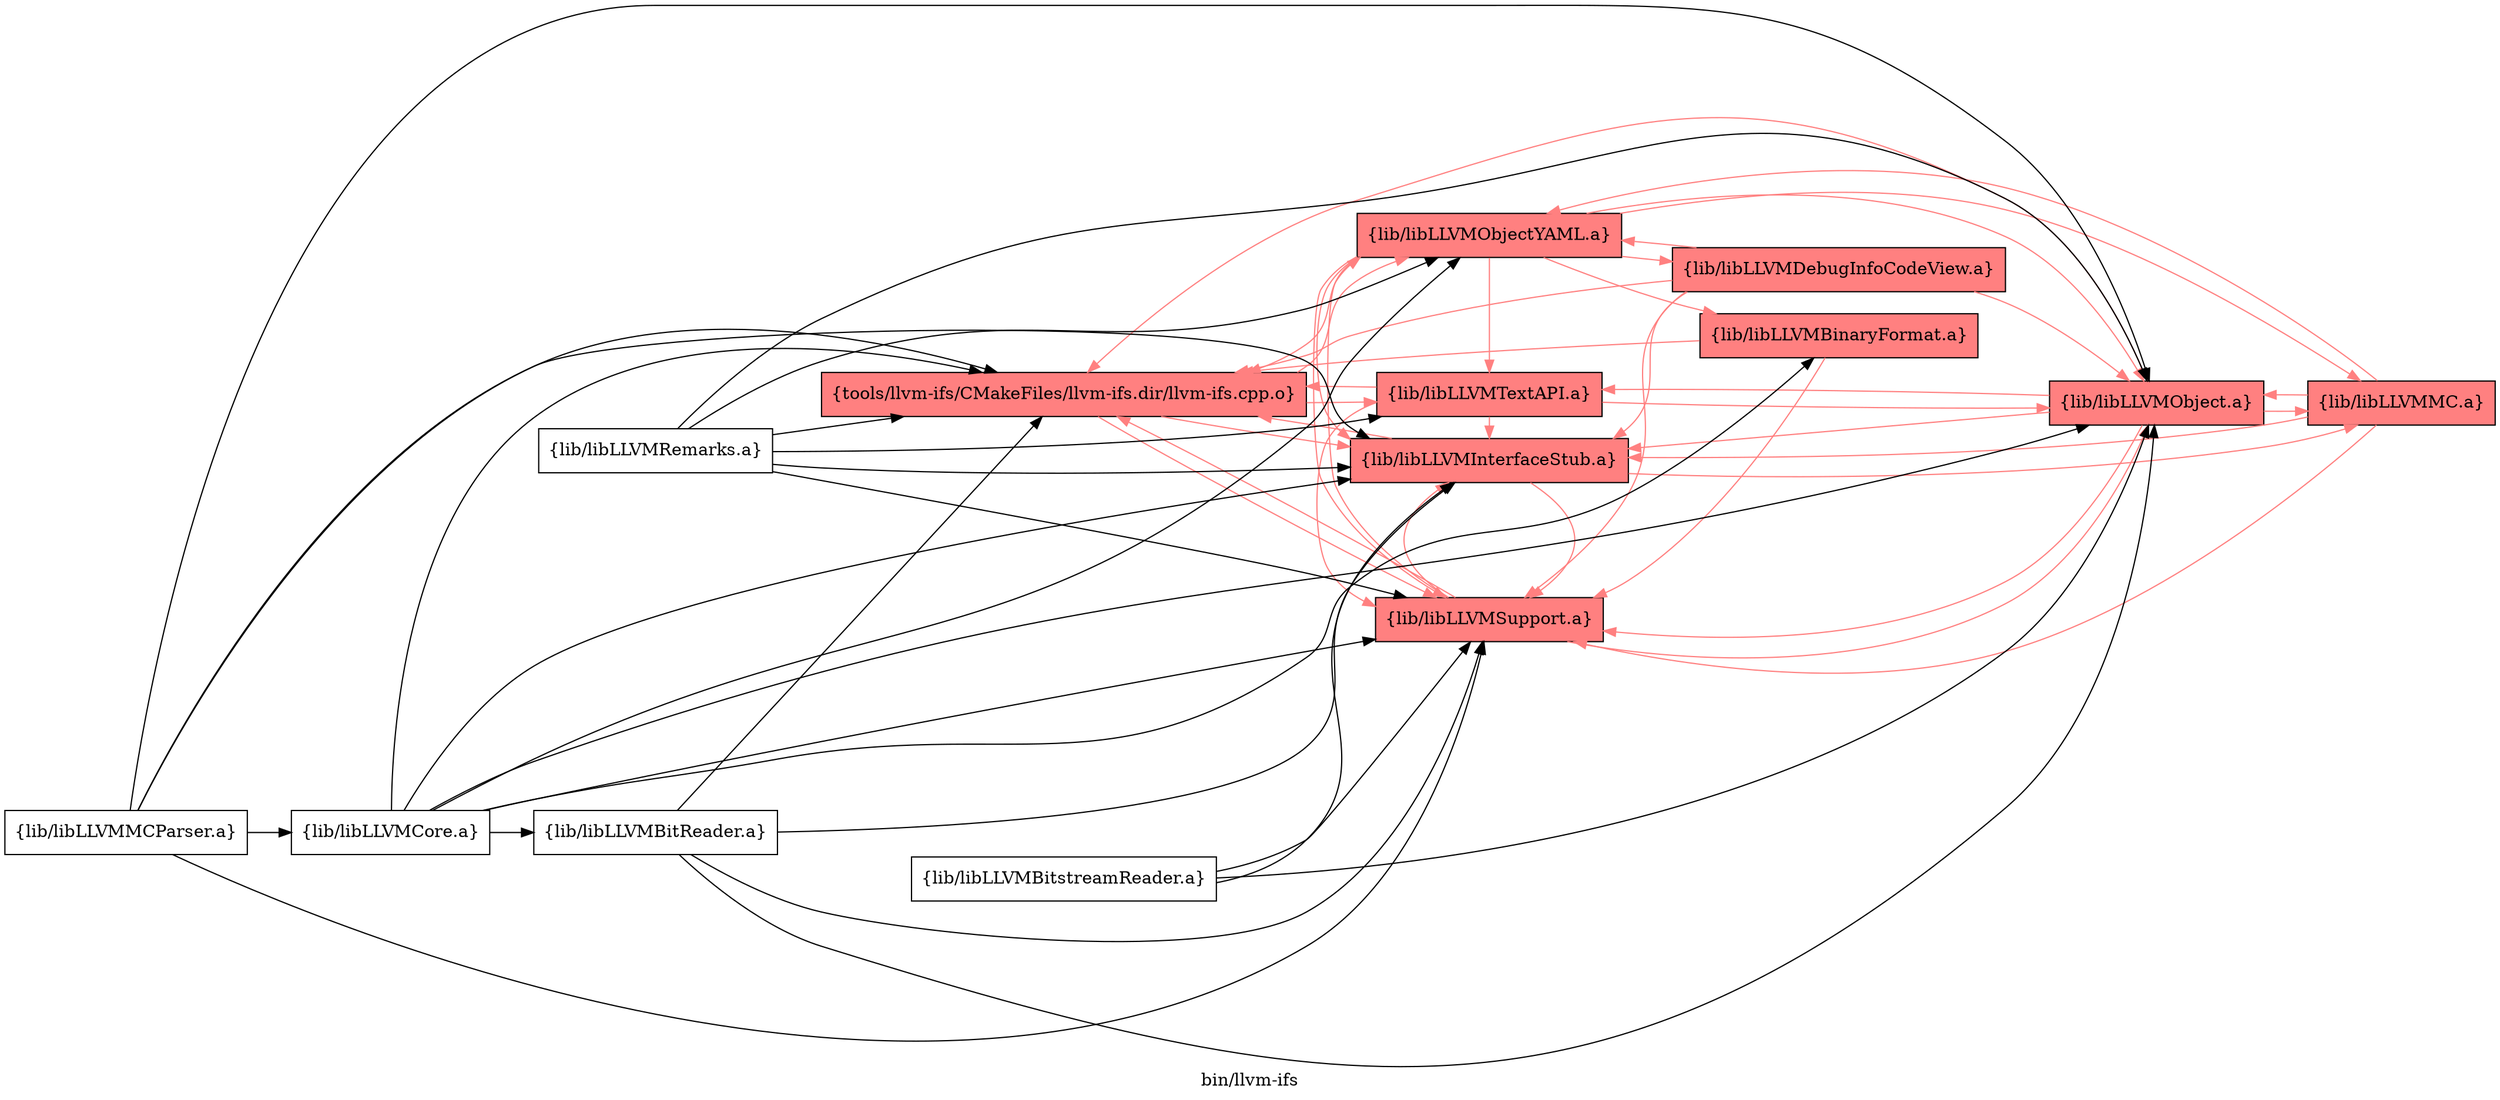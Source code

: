 digraph "bin/llvm-ifs" {
	label="bin/llvm-ifs";
	rankdir="LR"
	{ rank=same; Node0x55b6d818d9e8;  }
	{ rank=same; Node0x55b6d818d538; Node0x55b6d818df38; Node0x55b6d818da38; Node0x55b6d8189a78;  }

	Node0x55b6d818d9e8 [shape=record,shape=box,style=filled,fillcolor="1.000000 0.5 1",group=1,label="{tools/llvm-ifs/CMakeFiles/llvm-ifs.dir/llvm-ifs.cpp.o}"];
	Node0x55b6d818d9e8 -> Node0x55b6d818d538[color="1.000000 0.5 1"];
	Node0x55b6d818d9e8 -> Node0x55b6d818df38[color="1.000000 0.5 1"];
	Node0x55b6d818d9e8 -> Node0x55b6d818da38[color="1.000000 0.5 1"];
	Node0x55b6d818d9e8 -> Node0x55b6d8189a78[color="1.000000 0.5 1"];
	Node0x55b6d818d538 [shape=record,shape=box,style=filled,fillcolor="1.000000 0.5 1",group=1,label="{lib/libLLVMInterfaceStub.a}"];
	Node0x55b6d818d538 -> Node0x55b6d818d9e8[color="1.000000 0.5 1"];
	Node0x55b6d818d538 -> Node0x55b6d818df38[color="1.000000 0.5 1"];
	Node0x55b6d818d538 -> Node0x55b6d81874f8[color="1.000000 0.5 1"];
	Node0x55b6d818df38 [shape=record,shape=box,style=filled,fillcolor="1.000000 0.5 1",group=1,label="{lib/libLLVMSupport.a}"];
	Node0x55b6d818df38 -> Node0x55b6d818d538[color="1.000000 0.5 1"];
	Node0x55b6d818df38 -> Node0x55b6d818d038[color="1.000000 0.5 1"];
	Node0x55b6d818df38 -> Node0x55b6d818d9e8[color="1.000000 0.5 1"];
	Node0x55b6d818df38 -> Node0x55b6d8189a78[color="1.000000 0.5 1"];
	Node0x55b6d818da38 [shape=record,shape=box,style=filled,fillcolor="1.000000 0.5 1",group=1,label="{lib/libLLVMTextAPI.a}"];
	Node0x55b6d818da38 -> Node0x55b6d818df38[color="1.000000 0.5 1"];
	Node0x55b6d818da38 -> Node0x55b6d818d038[color="1.000000 0.5 1"];
	Node0x55b6d818da38 -> Node0x55b6d818d9e8[color="1.000000 0.5 1"];
	Node0x55b6d818da38 -> Node0x55b6d818d538[color="1.000000 0.5 1"];
	Node0x55b6d8189a78 [shape=record,shape=box,style=filled,fillcolor="1.000000 0.5 1",group=1,label="{lib/libLLVMObjectYAML.a}"];
	Node0x55b6d8189a78 -> Node0x55b6d818d538[color="1.000000 0.5 1"];
	Node0x55b6d8189a78 -> Node0x55b6d818d038[color="1.000000 0.5 1"];
	Node0x55b6d8189a78 -> Node0x55b6d818df38[color="1.000000 0.5 1"];
	Node0x55b6d8189a78 -> Node0x55b6d818d9e8[color="1.000000 0.5 1"];
	Node0x55b6d8189a78 -> Node0x55b6d818da38[color="1.000000 0.5 1"];
	Node0x55b6d8189a78 -> Node0x55b6d81874f8[color="1.000000 0.5 1"];
	Node0x55b6d8189a78 -> Node0x55b6d8186ff8[color="1.000000 0.5 1"];
	Node0x55b6d8189a78 -> Node0x55b6d8187ef8[color="1.000000 0.5 1"];
	Node0x55b6d81874f8 [shape=record,shape=box,style=filled,fillcolor="1.000000 0.5 1",group=1,label="{lib/libLLVMMC.a}"];
	Node0x55b6d81874f8 -> Node0x55b6d818df38[color="1.000000 0.5 1"];
	Node0x55b6d81874f8 -> Node0x55b6d8189a78[color="1.000000 0.5 1"];
	Node0x55b6d81874f8 -> Node0x55b6d818d538[color="1.000000 0.5 1"];
	Node0x55b6d81874f8 -> Node0x55b6d818d038[color="1.000000 0.5 1"];
	Node0x55b6d818d038 [shape=record,shape=box,style=filled,fillcolor="1.000000 0.5 1",group=1,label="{lib/libLLVMObject.a}"];
	Node0x55b6d818d038 -> Node0x55b6d818d9e8[color="1.000000 0.5 1"];
	Node0x55b6d818d038 -> Node0x55b6d818df38[color="1.000000 0.5 1"];
	Node0x55b6d818d038 -> Node0x55b6d818d538[color="1.000000 0.5 1"];
	Node0x55b6d818d038 -> Node0x55b6d81874f8[color="1.000000 0.5 1"];
	Node0x55b6d818d038 -> Node0x55b6d818da38[color="1.000000 0.5 1"];
	Node0x55b6d8186ff8 [shape=record,shape=box,style=filled,fillcolor="1.000000 0.5 1",group=1,label="{lib/libLLVMBinaryFormat.a}"];
	Node0x55b6d8186ff8 -> Node0x55b6d818d9e8[color="1.000000 0.5 1"];
	Node0x55b6d8186ff8 -> Node0x55b6d818df38[color="1.000000 0.5 1"];
	Node0x55b6d8187ef8 [shape=record,shape=box,style=filled,fillcolor="1.000000 0.5 1",group=1,label="{lib/libLLVMDebugInfoCodeView.a}"];
	Node0x55b6d8187ef8 -> Node0x55b6d818df38[color="1.000000 0.5 1"];
	Node0x55b6d8187ef8 -> Node0x55b6d818d038[color="1.000000 0.5 1"];
	Node0x55b6d8187ef8 -> Node0x55b6d8189a78[color="1.000000 0.5 1"];
	Node0x55b6d8187ef8 -> Node0x55b6d818d538[color="1.000000 0.5 1"];
	Node0x55b6d8187ef8 -> Node0x55b6d818d9e8[color="1.000000 0.5 1"];
	Node0x55b6d8189f78 [shape=record,shape=box,group=0,label="{lib/libLLVMBitReader.a}"];
	Node0x55b6d8189f78 -> Node0x55b6d818d9e8;
	Node0x55b6d8189f78 -> Node0x55b6d818d538;
	Node0x55b6d8189f78 -> Node0x55b6d818d038;
	Node0x55b6d8189f78 -> Node0x55b6d818df38;
	Node0x55b6d818ad38 [shape=record,shape=box,group=0,label="{lib/libLLVMCore.a}"];
	Node0x55b6d818ad38 -> Node0x55b6d818d9e8;
	Node0x55b6d818ad38 -> Node0x55b6d818d038;
	Node0x55b6d818ad38 -> Node0x55b6d818df38;
	Node0x55b6d818ad38 -> Node0x55b6d8189a78;
	Node0x55b6d818ad38 -> Node0x55b6d8186ff8;
	Node0x55b6d818ad38 -> Node0x55b6d818d538;
	Node0x55b6d818ad38 -> Node0x55b6d8189f78;
	Node0x55b6d818a838 [shape=record,shape=box,group=0,label="{lib/libLLVMRemarks.a}"];
	Node0x55b6d818a838 -> Node0x55b6d818d9e8;
	Node0x55b6d818a838 -> Node0x55b6d818df38;
	Node0x55b6d818a838 -> Node0x55b6d8189a78;
	Node0x55b6d818a838 -> Node0x55b6d818d538;
	Node0x55b6d818a838 -> Node0x55b6d818d038;
	Node0x55b6d818a838 -> Node0x55b6d818da38;
	Node0x55b6d818b738 [shape=record,shape=box,group=0,label="{lib/libLLVMBitstreamReader.a}"];
	Node0x55b6d818b738 -> Node0x55b6d818d538;
	Node0x55b6d818b738 -> Node0x55b6d818d038;
	Node0x55b6d818b738 -> Node0x55b6d818df38;
	Node0x55b6d818b238 [shape=record,shape=box,group=0,label="{lib/libLLVMMCParser.a}"];
	Node0x55b6d818b238 -> Node0x55b6d818d9e8;
	Node0x55b6d818b238 -> Node0x55b6d818d538;
	Node0x55b6d818b238 -> Node0x55b6d818d038;
	Node0x55b6d818b238 -> Node0x55b6d818df38;
	Node0x55b6d818b238 -> Node0x55b6d818ad38;
}
